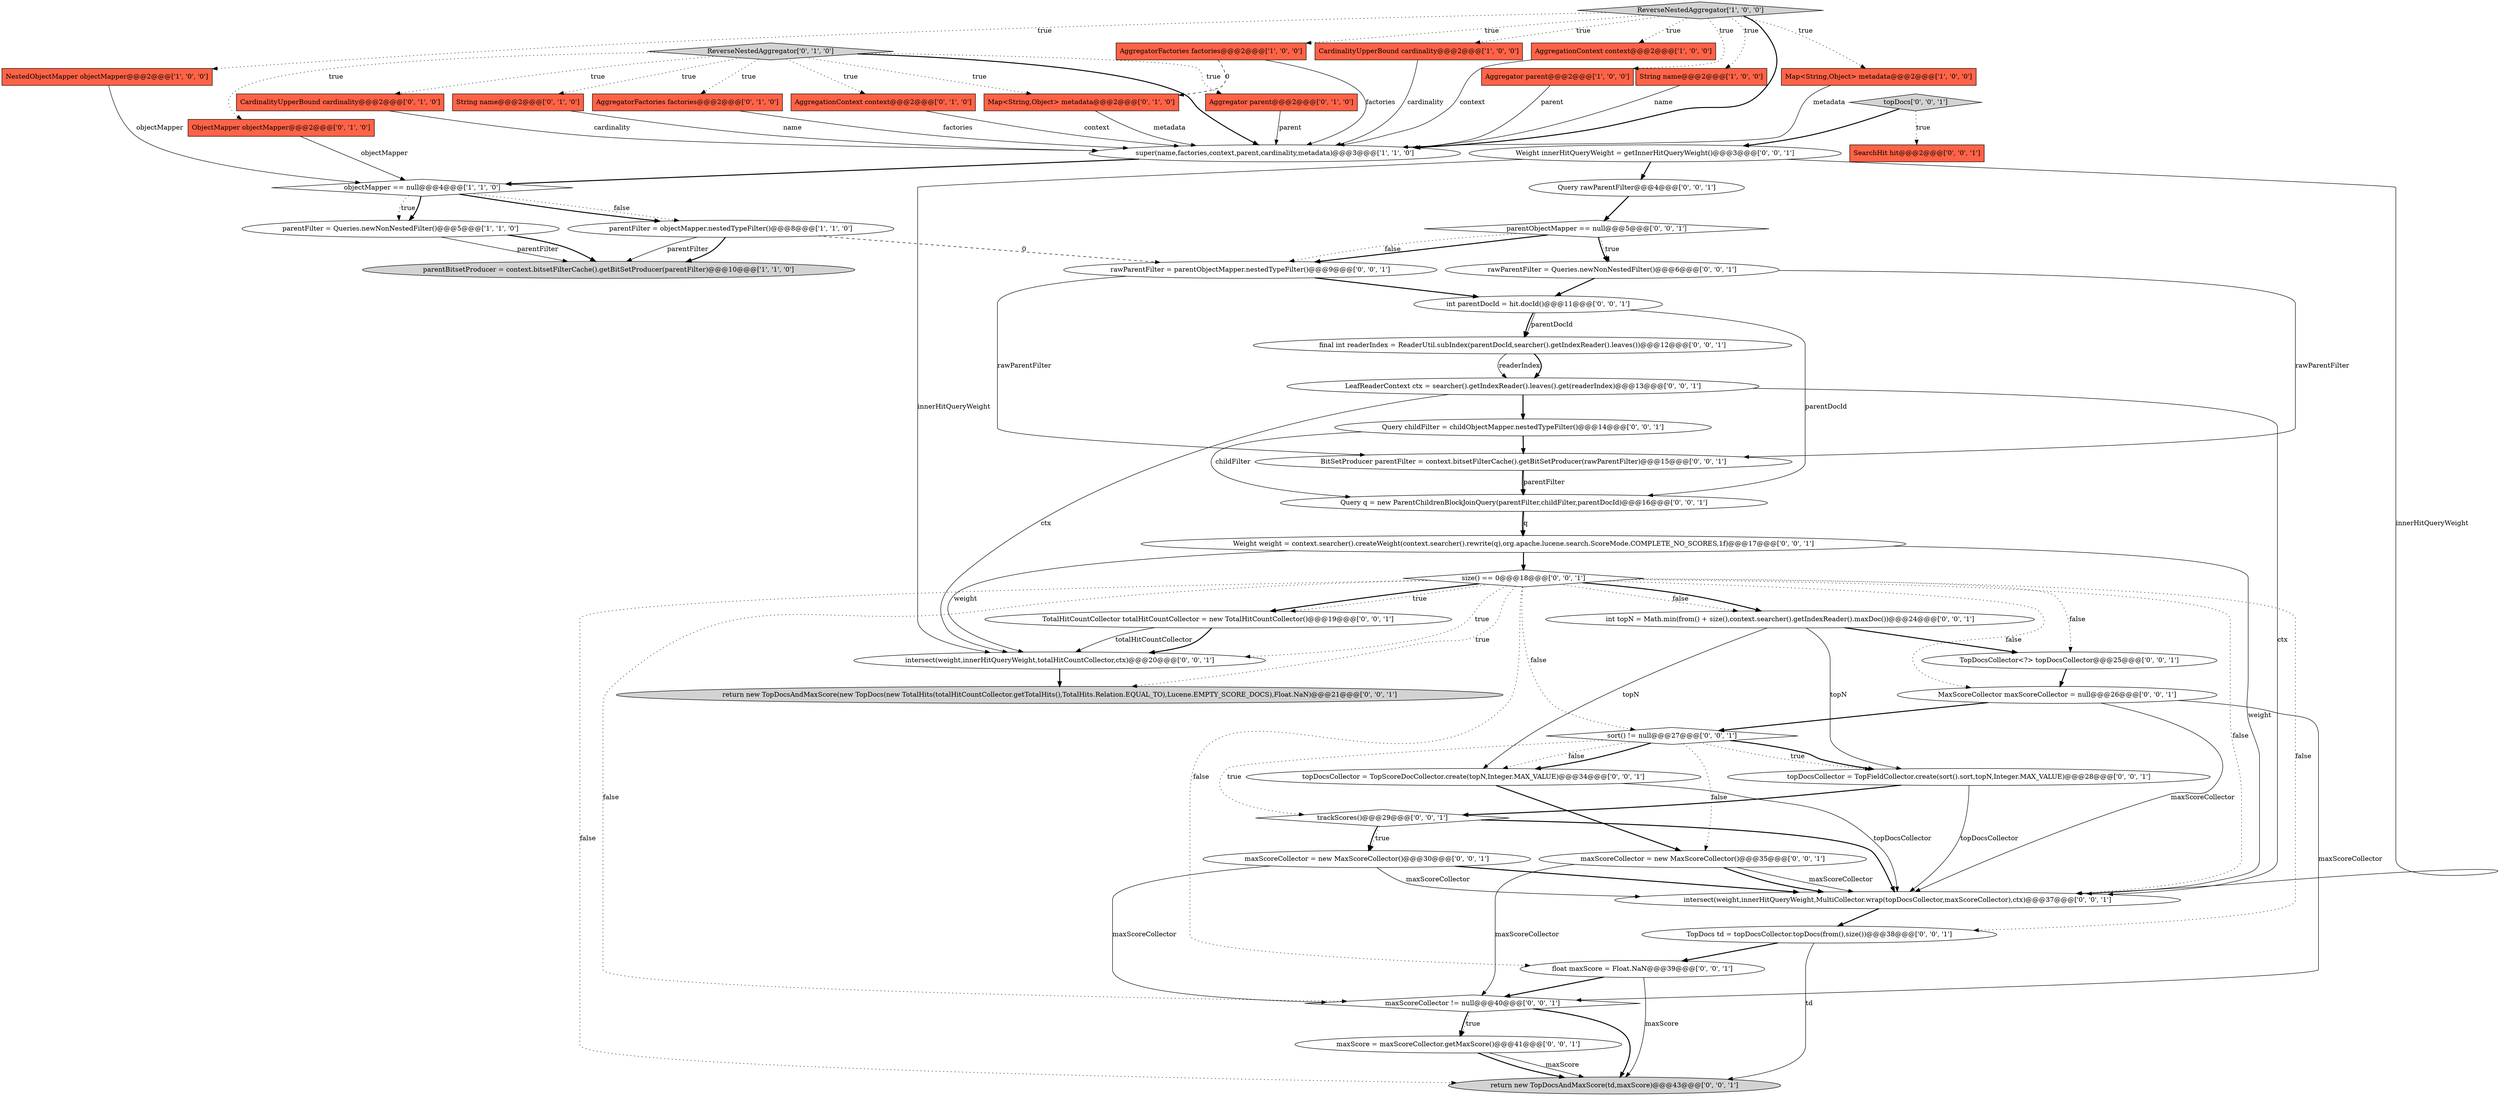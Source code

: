 digraph {
21 [style = filled, label = "return new TopDocsAndMaxScore(new TopDocs(new TotalHits(totalHitCountCollector.getTotalHits(),TotalHits.Relation.EQUAL_TO),Lucene.EMPTY_SCORE_DOCS),Float.NaN)@@@21@@@['0', '0', '1']", fillcolor = lightgray, shape = ellipse image = "AAA0AAABBB3BBB"];
0 [style = filled, label = "Aggregator parent@@@2@@@['1', '0', '0']", fillcolor = tomato, shape = box image = "AAA0AAABBB1BBB"];
27 [style = filled, label = "sort() != null@@@27@@@['0', '0', '1']", fillcolor = white, shape = diamond image = "AAA0AAABBB3BBB"];
52 [style = filled, label = "TopDocs td = topDocsCollector.topDocs(from(),size())@@@38@@@['0', '0', '1']", fillcolor = white, shape = ellipse image = "AAA0AAABBB3BBB"];
6 [style = filled, label = "String name@@@2@@@['1', '0', '0']", fillcolor = tomato, shape = box image = "AAA0AAABBB1BBB"];
5 [style = filled, label = "ReverseNestedAggregator['1', '0', '0']", fillcolor = lightgray, shape = diamond image = "AAA0AAABBB1BBB"];
18 [style = filled, label = "ReverseNestedAggregator['0', '1', '0']", fillcolor = lightgray, shape = diamond image = "AAA0AAABBB2BBB"];
22 [style = filled, label = "Query q = new ParentChildrenBlockJoinQuery(parentFilter,childFilter,parentDocId)@@@16@@@['0', '0', '1']", fillcolor = white, shape = ellipse image = "AAA0AAABBB3BBB"];
39 [style = filled, label = "TotalHitCountCollector totalHitCountCollector = new TotalHitCountCollector()@@@19@@@['0', '0', '1']", fillcolor = white, shape = ellipse image = "AAA0AAABBB3BBB"];
51 [style = filled, label = "topDocsCollector = TopScoreDocCollector.create(topN,Integer.MAX_VALUE)@@@34@@@['0', '0', '1']", fillcolor = white, shape = ellipse image = "AAA0AAABBB3BBB"];
3 [style = filled, label = "parentFilter = objectMapper.nestedTypeFilter()@@@8@@@['1', '1', '0']", fillcolor = white, shape = ellipse image = "AAA0AAABBB1BBB"];
34 [style = filled, label = "parentObjectMapper == null@@@5@@@['0', '0', '1']", fillcolor = white, shape = diamond image = "AAA0AAABBB3BBB"];
45 [style = filled, label = "intersect(weight,innerHitQueryWeight,totalHitCountCollector,ctx)@@@20@@@['0', '0', '1']", fillcolor = white, shape = ellipse image = "AAA0AAABBB3BBB"];
15 [style = filled, label = "CardinalityUpperBound cardinality@@@2@@@['0', '1', '0']", fillcolor = tomato, shape = box image = "AAA0AAABBB2BBB"];
36 [style = filled, label = "Weight innerHitQueryWeight = getInnerHitQueryWeight()@@@3@@@['0', '0', '1']", fillcolor = white, shape = ellipse image = "AAA0AAABBB3BBB"];
26 [style = filled, label = "float maxScore = Float.NaN@@@39@@@['0', '0', '1']", fillcolor = white, shape = ellipse image = "AAA0AAABBB3BBB"];
48 [style = filled, label = "rawParentFilter = parentObjectMapper.nestedTypeFilter()@@@9@@@['0', '0', '1']", fillcolor = white, shape = ellipse image = "AAA0AAABBB3BBB"];
44 [style = filled, label = "rawParentFilter = Queries.newNonNestedFilter()@@@6@@@['0', '0', '1']", fillcolor = white, shape = ellipse image = "AAA0AAABBB3BBB"];
20 [style = filled, label = "Map<String,Object> metadata@@@2@@@['0', '1', '0']", fillcolor = tomato, shape = box image = "AAA1AAABBB2BBB"];
40 [style = filled, label = "maxScoreCollector = new MaxScoreCollector()@@@30@@@['0', '0', '1']", fillcolor = white, shape = ellipse image = "AAA0AAABBB3BBB"];
28 [style = filled, label = "size() == 0@@@18@@@['0', '0', '1']", fillcolor = white, shape = diamond image = "AAA0AAABBB3BBB"];
50 [style = filled, label = "TopDocsCollector<?> topDocsCollector@@@25@@@['0', '0', '1']", fillcolor = white, shape = ellipse image = "AAA0AAABBB3BBB"];
4 [style = filled, label = "NestedObjectMapper objectMapper@@@2@@@['1', '0', '0']", fillcolor = tomato, shape = box image = "AAA0AAABBB1BBB"];
43 [style = filled, label = "return new TopDocsAndMaxScore(td,maxScore)@@@43@@@['0', '0', '1']", fillcolor = lightgray, shape = ellipse image = "AAA0AAABBB3BBB"];
32 [style = filled, label = "Weight weight = context.searcher().createWeight(context.searcher().rewrite(q),org.apache.lucene.search.ScoreMode.COMPLETE_NO_SCORES,1f)@@@17@@@['0', '0', '1']", fillcolor = white, shape = ellipse image = "AAA0AAABBB3BBB"];
42 [style = filled, label = "maxScoreCollector != null@@@40@@@['0', '0', '1']", fillcolor = white, shape = diamond image = "AAA0AAABBB3BBB"];
10 [style = filled, label = "super(name,factories,context,parent,cardinality,metadata)@@@3@@@['1', '1', '0']", fillcolor = white, shape = ellipse image = "AAA0AAABBB1BBB"];
24 [style = filled, label = "trackScores()@@@29@@@['0', '0', '1']", fillcolor = white, shape = diamond image = "AAA0AAABBB3BBB"];
8 [style = filled, label = "parentBitsetProducer = context.bitsetFilterCache().getBitSetProducer(parentFilter)@@@10@@@['1', '1', '0']", fillcolor = lightgray, shape = ellipse image = "AAA0AAABBB1BBB"];
41 [style = filled, label = "Query rawParentFilter@@@4@@@['0', '0', '1']", fillcolor = white, shape = ellipse image = "AAA0AAABBB3BBB"];
33 [style = filled, label = "maxScoreCollector = new MaxScoreCollector()@@@35@@@['0', '0', '1']", fillcolor = white, shape = ellipse image = "AAA0AAABBB3BBB"];
46 [style = filled, label = "LeafReaderContext ctx = searcher().getIndexReader().leaves().get(readerIndex)@@@13@@@['0', '0', '1']", fillcolor = white, shape = ellipse image = "AAA0AAABBB3BBB"];
2 [style = filled, label = "Map<String,Object> metadata@@@2@@@['1', '0', '0']", fillcolor = tomato, shape = box image = "AAA0AAABBB1BBB"];
11 [style = filled, label = "AggregatorFactories factories@@@2@@@['1', '0', '0']", fillcolor = tomato, shape = box image = "AAA1AAABBB1BBB"];
13 [style = filled, label = "AggregationContext context@@@2@@@['0', '1', '0']", fillcolor = tomato, shape = box image = "AAA0AAABBB2BBB"];
25 [style = filled, label = "SearchHit hit@@@2@@@['0', '0', '1']", fillcolor = tomato, shape = box image = "AAA0AAABBB3BBB"];
7 [style = filled, label = "CardinalityUpperBound cardinality@@@2@@@['1', '0', '0']", fillcolor = tomato, shape = box image = "AAA0AAABBB1BBB"];
38 [style = filled, label = "int parentDocId = hit.docId()@@@11@@@['0', '0', '1']", fillcolor = white, shape = ellipse image = "AAA0AAABBB3BBB"];
1 [style = filled, label = "objectMapper == null@@@4@@@['1', '1', '0']", fillcolor = white, shape = diamond image = "AAA0AAABBB1BBB"];
35 [style = filled, label = "maxScore = maxScoreCollector.getMaxScore()@@@41@@@['0', '0', '1']", fillcolor = white, shape = ellipse image = "AAA0AAABBB3BBB"];
12 [style = filled, label = "parentFilter = Queries.newNonNestedFilter()@@@5@@@['1', '1', '0']", fillcolor = white, shape = ellipse image = "AAA0AAABBB1BBB"];
29 [style = filled, label = "int topN = Math.min(from() + size(),context.searcher().getIndexReader().maxDoc())@@@24@@@['0', '0', '1']", fillcolor = white, shape = ellipse image = "AAA0AAABBB3BBB"];
37 [style = filled, label = "MaxScoreCollector maxScoreCollector = null@@@26@@@['0', '0', '1']", fillcolor = white, shape = ellipse image = "AAA0AAABBB3BBB"];
49 [style = filled, label = "topDocsCollector = TopFieldCollector.create(sort().sort,topN,Integer.MAX_VALUE)@@@28@@@['0', '0', '1']", fillcolor = white, shape = ellipse image = "AAA0AAABBB3BBB"];
53 [style = filled, label = "BitSetProducer parentFilter = context.bitsetFilterCache().getBitSetProducer(rawParentFilter)@@@15@@@['0', '0', '1']", fillcolor = white, shape = ellipse image = "AAA0AAABBB3BBB"];
47 [style = filled, label = "final int readerIndex = ReaderUtil.subIndex(parentDocId,searcher().getIndexReader().leaves())@@@12@@@['0', '0', '1']", fillcolor = white, shape = ellipse image = "AAA0AAABBB3BBB"];
16 [style = filled, label = "Aggregator parent@@@2@@@['0', '1', '0']", fillcolor = tomato, shape = box image = "AAA0AAABBB2BBB"];
9 [style = filled, label = "AggregationContext context@@@2@@@['1', '0', '0']", fillcolor = tomato, shape = box image = "AAA0AAABBB1BBB"];
17 [style = filled, label = "String name@@@2@@@['0', '1', '0']", fillcolor = tomato, shape = box image = "AAA0AAABBB2BBB"];
23 [style = filled, label = "topDocs['0', '0', '1']", fillcolor = lightgray, shape = diamond image = "AAA0AAABBB3BBB"];
14 [style = filled, label = "AggregatorFactories factories@@@2@@@['0', '1', '0']", fillcolor = tomato, shape = box image = "AAA0AAABBB2BBB"];
19 [style = filled, label = "ObjectMapper objectMapper@@@2@@@['0', '1', '0']", fillcolor = tomato, shape = box image = "AAA0AAABBB2BBB"];
31 [style = filled, label = "Query childFilter = childObjectMapper.nestedTypeFilter()@@@14@@@['0', '0', '1']", fillcolor = white, shape = ellipse image = "AAA0AAABBB3BBB"];
30 [style = filled, label = "intersect(weight,innerHitQueryWeight,MultiCollector.wrap(topDocsCollector,maxScoreCollector),ctx)@@@37@@@['0', '0', '1']", fillcolor = white, shape = ellipse image = "AAA0AAABBB3BBB"];
26->43 [style = solid, label="maxScore"];
11->20 [style = dashed, label="0"];
40->42 [style = solid, label="maxScoreCollector"];
37->27 [style = bold, label=""];
28->21 [style = dotted, label="true"];
36->45 [style = solid, label="innerHitQueryWeight"];
39->45 [style = solid, label="totalHitCountCollector"];
30->52 [style = bold, label=""];
18->15 [style = dotted, label="true"];
49->30 [style = solid, label="topDocsCollector"];
6->10 [style = solid, label="name"];
46->31 [style = bold, label=""];
28->43 [style = dotted, label="false"];
27->49 [style = dotted, label="true"];
18->20 [style = dotted, label="true"];
35->43 [style = bold, label=""];
9->10 [style = solid, label="context"];
27->49 [style = bold, label=""];
47->46 [style = solid, label="readerIndex"];
24->30 [style = bold, label=""];
15->10 [style = solid, label="cardinality"];
49->24 [style = bold, label=""];
5->11 [style = dotted, label="true"];
53->22 [style = solid, label="parentFilter"];
52->43 [style = solid, label="td"];
28->50 [style = dotted, label="false"];
1->12 [style = dotted, label="true"];
1->12 [style = bold, label=""];
5->9 [style = dotted, label="true"];
23->36 [style = bold, label=""];
27->51 [style = bold, label=""];
36->30 [style = solid, label="innerHitQueryWeight"];
38->22 [style = solid, label="parentDocId"];
28->26 [style = dotted, label="false"];
18->13 [style = dotted, label="true"];
5->10 [style = bold, label=""];
40->30 [style = solid, label="maxScoreCollector"];
26->42 [style = bold, label=""];
28->29 [style = dotted, label="false"];
36->41 [style = bold, label=""];
34->48 [style = bold, label=""];
18->16 [style = dotted, label="true"];
11->10 [style = solid, label="factories"];
50->37 [style = bold, label=""];
4->1 [style = solid, label="objectMapper"];
5->6 [style = dotted, label="true"];
33->30 [style = solid, label="maxScoreCollector"];
22->32 [style = bold, label=""];
39->45 [style = bold, label=""];
24->40 [style = bold, label=""];
27->24 [style = dotted, label="true"];
22->32 [style = solid, label="q"];
44->38 [style = bold, label=""];
5->4 [style = dotted, label="true"];
29->51 [style = solid, label="topN"];
28->37 [style = dotted, label="false"];
20->10 [style = solid, label="metadata"];
48->53 [style = solid, label="rawParentFilter"];
5->7 [style = dotted, label="true"];
31->53 [style = bold, label=""];
37->30 [style = solid, label="maxScoreCollector"];
7->10 [style = solid, label="cardinality"];
16->10 [style = solid, label="parent"];
38->47 [style = bold, label=""];
33->30 [style = bold, label=""];
45->21 [style = bold, label=""];
18->17 [style = dotted, label="true"];
19->1 [style = solid, label="objectMapper"];
31->22 [style = solid, label="childFilter"];
10->1 [style = bold, label=""];
27->33 [style = dotted, label="false"];
3->48 [style = dashed, label="0"];
52->26 [style = bold, label=""];
28->29 [style = bold, label=""];
46->30 [style = solid, label="ctx"];
32->30 [style = solid, label="weight"];
28->39 [style = bold, label=""];
18->19 [style = dotted, label="true"];
1->3 [style = bold, label=""];
5->0 [style = dotted, label="true"];
28->45 [style = dotted, label="true"];
46->45 [style = solid, label="ctx"];
3->8 [style = solid, label="parentFilter"];
37->42 [style = solid, label="maxScoreCollector"];
12->8 [style = solid, label="parentFilter"];
35->43 [style = solid, label="maxScore"];
18->10 [style = bold, label=""];
29->50 [style = bold, label=""];
12->8 [style = bold, label=""];
3->8 [style = bold, label=""];
34->44 [style = bold, label=""];
34->48 [style = dotted, label="false"];
40->30 [style = bold, label=""];
33->42 [style = solid, label="maxScoreCollector"];
24->40 [style = dotted, label="true"];
41->34 [style = bold, label=""];
38->47 [style = solid, label="parentDocId"];
23->25 [style = dotted, label="true"];
5->2 [style = dotted, label="true"];
28->42 [style = dotted, label="false"];
1->3 [style = dotted, label="false"];
34->44 [style = dotted, label="true"];
42->43 [style = bold, label=""];
47->46 [style = bold, label=""];
53->22 [style = bold, label=""];
13->10 [style = solid, label="context"];
28->52 [style = dotted, label="false"];
18->14 [style = dotted, label="true"];
42->35 [style = bold, label=""];
51->30 [style = solid, label="topDocsCollector"];
0->10 [style = solid, label="parent"];
14->10 [style = solid, label="factories"];
48->38 [style = bold, label=""];
27->51 [style = dotted, label="false"];
29->49 [style = solid, label="topN"];
32->45 [style = solid, label="weight"];
17->10 [style = solid, label="name"];
2->10 [style = solid, label="metadata"];
28->27 [style = dotted, label="false"];
42->35 [style = dotted, label="true"];
44->53 [style = solid, label="rawParentFilter"];
28->39 [style = dotted, label="true"];
28->30 [style = dotted, label="false"];
32->28 [style = bold, label=""];
51->33 [style = bold, label=""];
}
